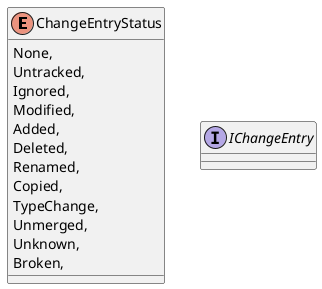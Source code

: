@startuml
enum ChangeEntryStatus {
    None,
    Untracked,
    Ignored,
    Modified,
    Added,
    Deleted,
    Renamed,
    Copied,
    TypeChange,
    Unmerged,
    Unknown,
    Broken,
}
interface IChangeEntry {
}
@enduml
